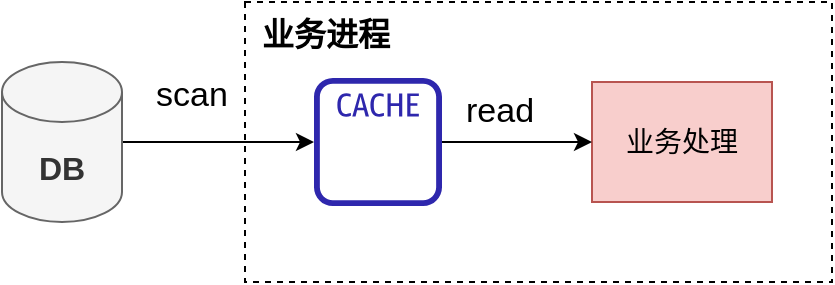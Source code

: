 <mxfile>
    <diagram id="RXZXu16WfCTaJEGOg-8W" name="Page-1">
        <mxGraphModel dx="578" dy="556" grid="1" gridSize="10" guides="1" tooltips="1" connect="1" arrows="1" fold="1" page="1" pageScale="1" pageWidth="850" pageHeight="1100" math="0" shadow="0">
            <root>
                <mxCell id="0"/>
                <mxCell id="1" parent="0"/>
                <mxCell id="3" value="" style="rounded=0;whiteSpace=wrap;html=1;dashed=1;fillColor=none;" vertex="1" parent="1">
                    <mxGeometry x="501.5" y="680" width="293.5" height="140" as="geometry"/>
                </mxCell>
                <mxCell id="4" value="&lt;span style=&quot;font-size: 14px&quot;&gt;业务处理&lt;/span&gt;" style="rounded=0;whiteSpace=wrap;html=1;fillColor=#f8cecc;strokeColor=#b85450;" vertex="1" parent="1">
                    <mxGeometry x="675" y="720" width="90" height="60" as="geometry"/>
                </mxCell>
                <mxCell id="23" value="&lt;div style=&quot;text-align: center&quot;&gt;&lt;font face=&quot;helvetica&quot; style=&quot;font-size: 16px&quot;&gt;&lt;b&gt;业务进程&lt;/b&gt;&lt;/font&gt;&lt;/div&gt;" style="text;whiteSpace=wrap;html=1;" vertex="1" parent="1">
                    <mxGeometry x="508" y="680" width="90" height="30" as="geometry"/>
                </mxCell>
                <mxCell id="28" style="edgeStyle=none;html=1;" edge="1" parent="1" source="25" target="26">
                    <mxGeometry relative="1" as="geometry"/>
                </mxCell>
                <mxCell id="25" value="&lt;font style=&quot;font-size: 16px&quot;&gt;&lt;b&gt;DB&lt;/b&gt;&lt;/font&gt;" style="shape=cylinder3;whiteSpace=wrap;html=1;boundedLbl=1;backgroundOutline=1;size=15;fillColor=#f5f5f5;fontColor=#333333;strokeColor=#666666;" vertex="1" parent="1">
                    <mxGeometry x="380" y="710" width="60" height="80" as="geometry"/>
                </mxCell>
                <mxCell id="27" style="edgeStyle=none;html=1;" edge="1" parent="1" source="26" target="4">
                    <mxGeometry relative="1" as="geometry"/>
                </mxCell>
                <mxCell id="26" value="" style="sketch=0;outlineConnect=0;fontColor=#232F3E;gradientColor=none;fillColor=#2E27AD;strokeColor=none;dashed=0;verticalLabelPosition=bottom;verticalAlign=top;align=center;html=1;fontSize=12;fontStyle=0;aspect=fixed;pointerEvents=1;shape=mxgraph.aws4.cache_node;strokeWidth=1;" vertex="1" parent="1">
                    <mxGeometry x="536" y="718" width="64" height="64" as="geometry"/>
                </mxCell>
                <mxCell id="29" value="&lt;div style=&quot;text-align: center&quot;&gt;&lt;font face=&quot;helvetica&quot; style=&quot;font-size: 17px&quot;&gt;scan&lt;/font&gt;&lt;/div&gt;" style="text;whiteSpace=wrap;html=1;strokeWidth=4;" vertex="1" parent="1">
                    <mxGeometry x="455" y="710" width="60" height="30" as="geometry"/>
                </mxCell>
                <mxCell id="30" value="&lt;div style=&quot;text-align: center&quot;&gt;&lt;font face=&quot;helvetica&quot;&gt;&lt;span style=&quot;font-size: 17px&quot;&gt;read&lt;/span&gt;&lt;/font&gt;&lt;/div&gt;" style="text;whiteSpace=wrap;html=1;strokeWidth=4;" vertex="1" parent="1">
                    <mxGeometry x="610" y="718" width="60" height="30" as="geometry"/>
                </mxCell>
            </root>
        </mxGraphModel>
    </diagram>
</mxfile>